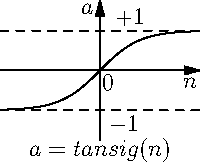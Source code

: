 import graph;
size(100,0);

real f(real x) {return tanh(x);}
pair F(real x) {return (x,f(x));}


xaxis("$n$",EndArrow);
yaxis("$a$",-1.75,1.75,EndArrow);

draw(graph(f,-2.5,2.5,operator ..));
draw((-2.5,-1)--(2.5,-1),currentpen+dashed);
draw((-2.5,1)--(2.5,1),currentpen+dashed);

label("$a = tansig(n) $",(0,-2.00));
label("$0$",(0.2,-0.3));
label("$-1$",(0.6,-1.35));
label("$+1$",(0.75,1.35));